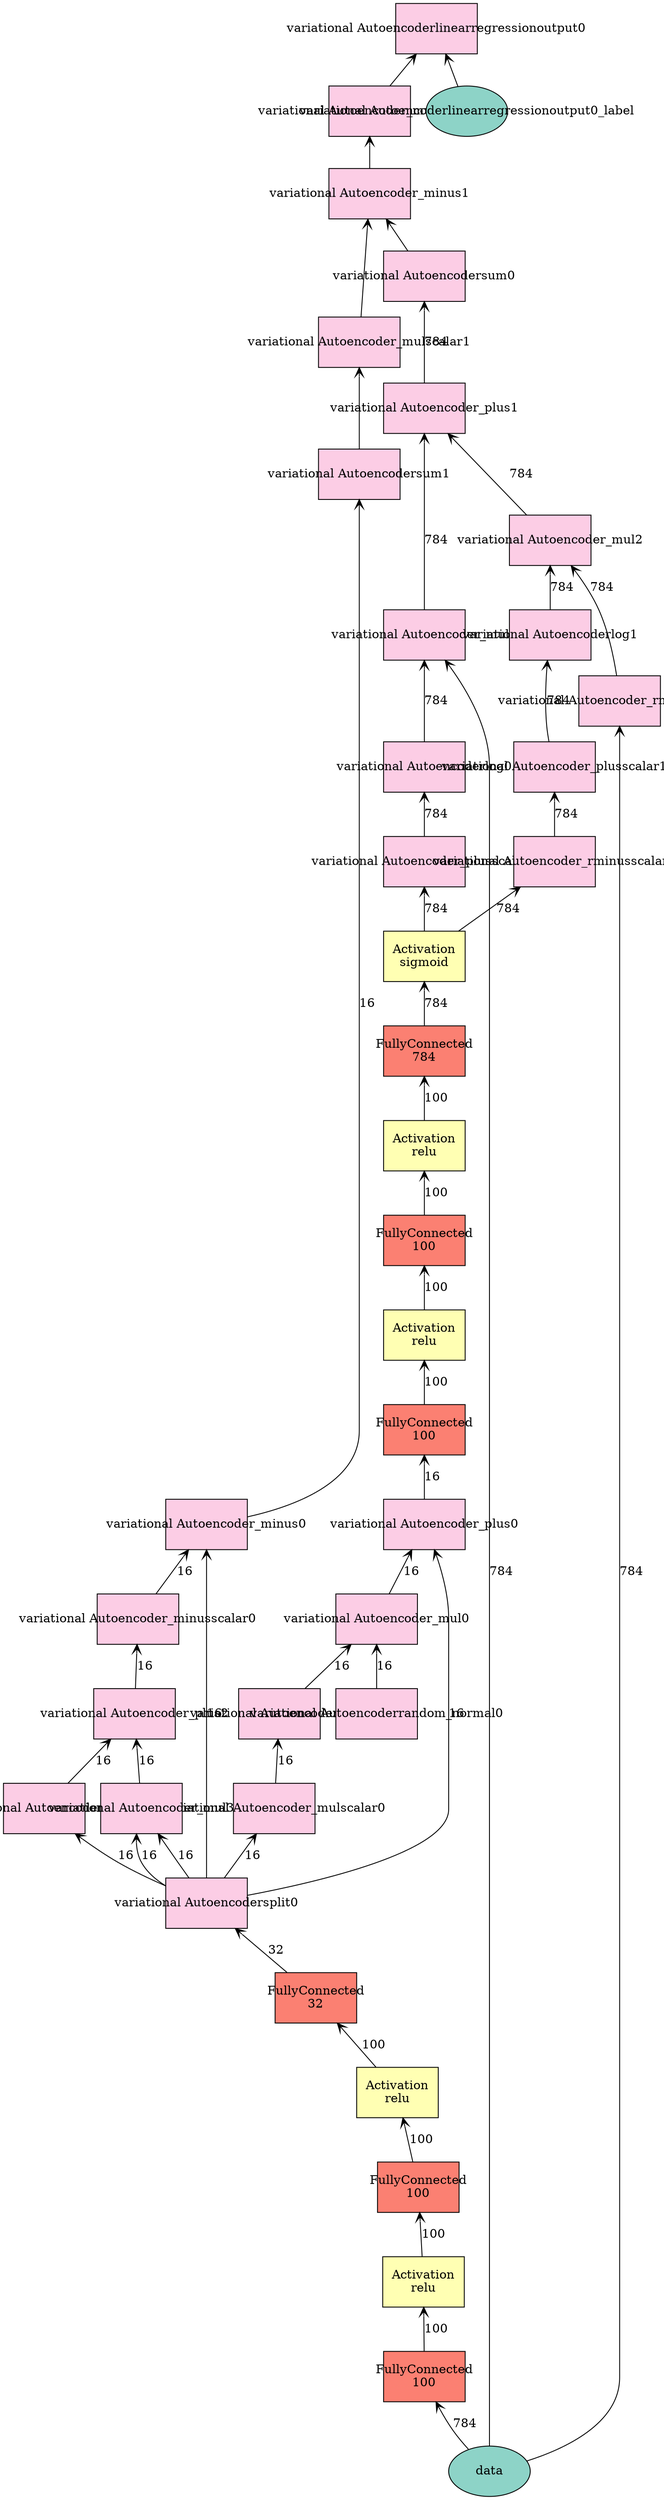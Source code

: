 digraph plot {
	data [label=data fillcolor="#8dd3c7" fixedsize=true height=0.8034 shape=oval style=filled width=1.3]
	"variational Autoencoderencode1" [label="FullyConnected\n100" fillcolor="#fb8072" fixedsize=true height=0.8034 shape=box style=filled width=1.3]
	"variational Autoencoderrelu1" [label="Activation\nrelu" fillcolor="#ffffb3" fixedsize=true height=0.8034 shape=box style=filled width=1.3]
	"variational Autoencoderencode2" [label="FullyConnected\n100" fillcolor="#fb8072" fixedsize=true height=0.8034 shape=box style=filled width=1.3]
	"variational Autoencoderrelu2" [label="Activation\nrelu" fillcolor="#ffffb3" fixedsize=true height=0.8034 shape=box style=filled width=1.3]
	"variational Autoencoderencode3" [label="FullyConnected\n32" fillcolor="#fb8072" fixedsize=true height=0.8034 shape=box style=filled width=1.3]
	"variational Autoencodersplit0" [label="variational Autoencodersplit0" fillcolor="#fccde5" fixedsize=true height=0.8034 shape=box style=filled width=1.3]
	"variational Autoencoder_mulscalar0" [label="variational Autoencoder_mulscalar0" fillcolor="#fccde5" fixedsize=true height=0.8034 shape=box style=filled width=1.3]
	"variational Autoencoderexp0" [label="variational Autoencoderexp0" fillcolor="#fccde5" fixedsize=true height=0.8034 shape=box style=filled width=1.3]
	"variational Autoencoderrandom_normal0" [label="variational Autoencoderrandom_normal0" fillcolor="#fccde5" fixedsize=true height=0.8034 shape=box style=filled width=1.3]
	"variational Autoencoder_mul0" [label="variational Autoencoder_mul0" fillcolor="#fccde5" fixedsize=true height=0.8034 shape=box style=filled width=1.3]
	"variational Autoencoder_plus0" [label="variational Autoencoder_plus0" fillcolor="#fccde5" fixedsize=true height=0.8034 shape=box style=filled width=1.3]
	"variational Autoencoderdecode1" [label="FullyConnected\n100" fillcolor="#fb8072" fixedsize=true height=0.8034 shape=box style=filled width=1.3]
	"variational Autoencoderrelu3" [label="Activation\nrelu" fillcolor="#ffffb3" fixedsize=true height=0.8034 shape=box style=filled width=1.3]
	"variational Autoencoderdecode2" [label="FullyConnected\n100" fillcolor="#fb8072" fixedsize=true height=0.8034 shape=box style=filled width=1.3]
	"variational Autoencoderrelu4" [label="Activation\nrelu" fillcolor="#ffffb3" fixedsize=true height=0.8034 shape=box style=filled width=1.3]
	"variational Autoencoderresult" [label="FullyConnected\n784" fillcolor="#fb8072" fixedsize=true height=0.8034 shape=box style=filled width=1.3]
	"variational Autoencodersigmoid" [label="Activation\nsigmoid" fillcolor="#ffffb3" fixedsize=true height=0.8034 shape=box style=filled width=1.3]
	"variational Autoencoder_plusscalar0" [label="variational Autoencoder_plusscalar0" fillcolor="#fccde5" fixedsize=true height=0.8034 shape=box style=filled width=1.3]
	"variational Autoencoderlog0" [label="variational Autoencoderlog0" fillcolor="#fccde5" fixedsize=true height=0.8034 shape=box style=filled width=1.3]
	"variational Autoencoder_mul1" [label="variational Autoencoder_mul1" fillcolor="#fccde5" fixedsize=true height=0.8034 shape=box style=filled width=1.3]
	"variational Autoencoder_rminusscalar0" [label="variational Autoencoder_rminusscalar0" fillcolor="#fccde5" fixedsize=true height=0.8034 shape=box style=filled width=1.3]
	"variational Autoencoder_rminusscalar1" [label="variational Autoencoder_rminusscalar1" fillcolor="#fccde5" fixedsize=true height=0.8034 shape=box style=filled width=1.3]
	"variational Autoencoder_plusscalar1" [label="variational Autoencoder_plusscalar1" fillcolor="#fccde5" fixedsize=true height=0.8034 shape=box style=filled width=1.3]
	"variational Autoencoderlog1" [label="variational Autoencoderlog1" fillcolor="#fccde5" fixedsize=true height=0.8034 shape=box style=filled width=1.3]
	"variational Autoencoder_mul2" [label="variational Autoencoder_mul2" fillcolor="#fccde5" fixedsize=true height=0.8034 shape=box style=filled width=1.3]
	"variational Autoencoder_plus1" [label="variational Autoencoder_plus1" fillcolor="#fccde5" fixedsize=true height=0.8034 shape=box style=filled width=1.3]
	"variational Autoencodersum0" [label="variational Autoencodersum0" fillcolor="#fccde5" fixedsize=true height=0.8034 shape=box style=filled width=1.3]
	"variational Autoencoderexp1" [label="variational Autoencoderexp1" fillcolor="#fccde5" fixedsize=true height=0.8034 shape=box style=filled width=1.3]
	"variational Autoencoder_mul3" [label="variational Autoencoder_mul3" fillcolor="#fccde5" fixedsize=true height=0.8034 shape=box style=filled width=1.3]
	"variational Autoencoder_plus2" [label="variational Autoencoder_plus2" fillcolor="#fccde5" fixedsize=true height=0.8034 shape=box style=filled width=1.3]
	"variational Autoencoder_minusscalar0" [label="variational Autoencoder_minusscalar0" fillcolor="#fccde5" fixedsize=true height=0.8034 shape=box style=filled width=1.3]
	"variational Autoencoder_minus0" [label="variational Autoencoder_minus0" fillcolor="#fccde5" fixedsize=true height=0.8034 shape=box style=filled width=1.3]
	"variational Autoencodersum1" [label="variational Autoencodersum1" fillcolor="#fccde5" fixedsize=true height=0.8034 shape=box style=filled width=1.3]
	"variational Autoencoder_mulscalar1" [label="variational Autoencoder_mulscalar1" fillcolor="#fccde5" fixedsize=true height=0.8034 shape=box style=filled width=1.3]
	"variational Autoencoder_minus1" [label="variational Autoencoder_minus1" fillcolor="#fccde5" fixedsize=true height=0.8034 shape=box style=filled width=1.3]
	"variational Autoencoder_mulscalar2" [label="variational Autoencoder_mulscalar2" fillcolor="#fccde5" fixedsize=true height=0.8034 shape=box style=filled width=1.3]
	"variational Autoencoderlinearregressionoutput0_label" [label="variational Autoencoderlinearregressionoutput0_label" fillcolor="#8dd3c7" fixedsize=true height=0.8034 shape=oval style=filled width=1.3]
	"variational Autoencoderlinearregressionoutput0" [label="variational Autoencoderlinearregressionoutput0" fillcolor="#fccde5" fixedsize=true height=0.8034 shape=box style=filled width=1.3]
	"variational Autoencoderencode1" -> data [label=784 arrowtail=open dir=back]
	"variational Autoencoderrelu1" -> "variational Autoencoderencode1" [label=100 arrowtail=open dir=back]
	"variational Autoencoderencode2" -> "variational Autoencoderrelu1" [label=100 arrowtail=open dir=back]
	"variational Autoencoderrelu2" -> "variational Autoencoderencode2" [label=100 arrowtail=open dir=back]
	"variational Autoencoderencode3" -> "variational Autoencoderrelu2" [label=100 arrowtail=open dir=back]
	"variational Autoencodersplit0" -> "variational Autoencoderencode3" [label=32 arrowtail=open dir=back]
	"variational Autoencoder_mulscalar0" -> "variational Autoencodersplit0" [label=16 arrowtail=open dir=back]
	"variational Autoencoderexp0" -> "variational Autoencoder_mulscalar0" [label=16 arrowtail=open dir=back]
	"variational Autoencoder_mul0" -> "variational Autoencoderexp0" [label=16 arrowtail=open dir=back]
	"variational Autoencoder_mul0" -> "variational Autoencoderrandom_normal0" [label=16 arrowtail=open dir=back]
	"variational Autoencoder_plus0" -> "variational Autoencodersplit0" [label=16 arrowtail=open dir=back]
	"variational Autoencoder_plus0" -> "variational Autoencoder_mul0" [label=16 arrowtail=open dir=back]
	"variational Autoencoderdecode1" -> "variational Autoencoder_plus0" [label=16 arrowtail=open dir=back]
	"variational Autoencoderrelu3" -> "variational Autoencoderdecode1" [label=100 arrowtail=open dir=back]
	"variational Autoencoderdecode2" -> "variational Autoencoderrelu3" [label=100 arrowtail=open dir=back]
	"variational Autoencoderrelu4" -> "variational Autoencoderdecode2" [label=100 arrowtail=open dir=back]
	"variational Autoencoderresult" -> "variational Autoencoderrelu4" [label=100 arrowtail=open dir=back]
	"variational Autoencodersigmoid" -> "variational Autoencoderresult" [label=784 arrowtail=open dir=back]
	"variational Autoencoder_plusscalar0" -> "variational Autoencodersigmoid" [label=784 arrowtail=open dir=back]
	"variational Autoencoderlog0" -> "variational Autoencoder_plusscalar0" [label=784 arrowtail=open dir=back]
	"variational Autoencoder_mul1" -> data [label=784 arrowtail=open dir=back]
	"variational Autoencoder_mul1" -> "variational Autoencoderlog0" [label=784 arrowtail=open dir=back]
	"variational Autoencoder_rminusscalar0" -> data [label=784 arrowtail=open dir=back]
	"variational Autoencoder_rminusscalar1" -> "variational Autoencodersigmoid" [label=784 arrowtail=open dir=back]
	"variational Autoencoder_plusscalar1" -> "variational Autoencoder_rminusscalar1" [label=784 arrowtail=open dir=back]
	"variational Autoencoderlog1" -> "variational Autoencoder_plusscalar1" [label=784 arrowtail=open dir=back]
	"variational Autoencoder_mul2" -> "variational Autoencoder_rminusscalar0" [label=784 arrowtail=open dir=back]
	"variational Autoencoder_mul2" -> "variational Autoencoderlog1" [label=784 arrowtail=open dir=back]
	"variational Autoencoder_plus1" -> "variational Autoencoder_mul1" [label=784 arrowtail=open dir=back]
	"variational Autoencoder_plus1" -> "variational Autoencoder_mul2" [label=784 arrowtail=open dir=back]
	"variational Autoencodersum0" -> "variational Autoencoder_plus1" [label=784 arrowtail=open dir=back]
	"variational Autoencoderexp1" -> "variational Autoencodersplit0" [label=16 arrowtail=open dir=back]
	"variational Autoencoder_mul3" -> "variational Autoencodersplit0" [label=16 arrowtail=open dir=back]
	"variational Autoencoder_mul3" -> "variational Autoencodersplit0" [label=16 arrowtail=open dir=back]
	"variational Autoencoder_plus2" -> "variational Autoencoderexp1" [label=16 arrowtail=open dir=back]
	"variational Autoencoder_plus2" -> "variational Autoencoder_mul3" [label=16 arrowtail=open dir=back]
	"variational Autoencoder_minusscalar0" -> "variational Autoencoder_plus2" [label=16 arrowtail=open dir=back]
	"variational Autoencoder_minus0" -> "variational Autoencoder_minusscalar0" [label=16 arrowtail=open dir=back]
	"variational Autoencoder_minus0" -> "variational Autoencodersplit0" [label=16 arrowtail=open dir=back]
	"variational Autoencodersum1" -> "variational Autoencoder_minus0" [label=16 arrowtail=open dir=back]
	"variational Autoencoder_mulscalar1" -> "variational Autoencodersum1" [label="" arrowtail=open dir=back]
	"variational Autoencoder_minus1" -> "variational Autoencodersum0" [label="" arrowtail=open dir=back]
	"variational Autoencoder_minus1" -> "variational Autoencoder_mulscalar1" [label="" arrowtail=open dir=back]
	"variational Autoencoder_mulscalar2" -> "variational Autoencoder_minus1" [label="" arrowtail=open dir=back]
	"variational Autoencoderlinearregressionoutput0" -> "variational Autoencoder_mulscalar2" [label="" arrowtail=open dir=back]
	"variational Autoencoderlinearregressionoutput0" -> "variational Autoencoderlinearregressionoutput0_label" [label="" arrowtail=open dir=back]
}
